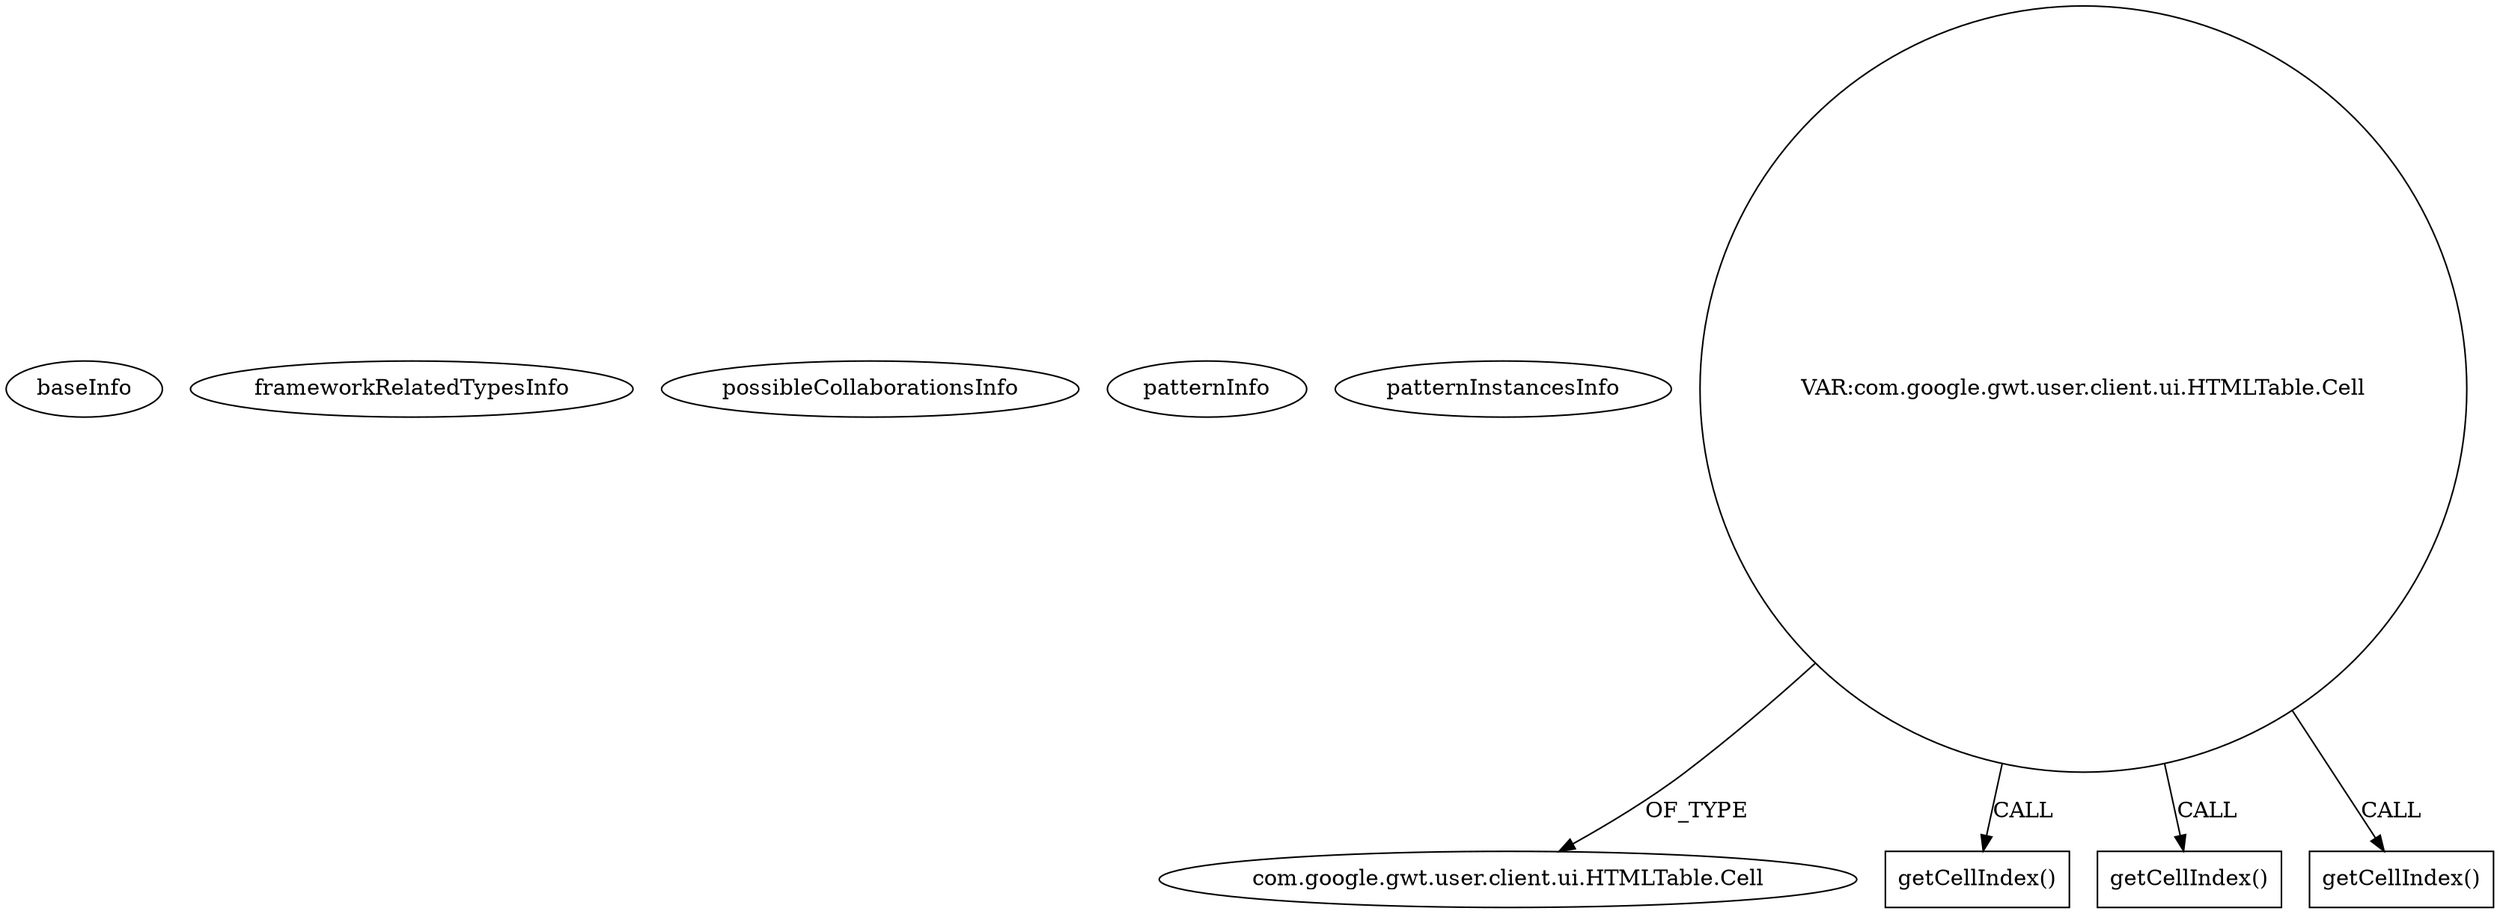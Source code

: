 digraph {
baseInfo[graphId=1889,category="pattern",isAnonymous=false,possibleRelation=false]
frameworkRelatedTypesInfo[]
possibleCollaborationsInfo[]
patternInfo[frequency=3.0,patternRootClient=null]
patternInstancesInfo[0="chrte-TemperatureWatcher~/chrte-TemperatureWatcher/TemperatureWatcher-master/src/com/google/gwt/sample/stockwatcher/client/TemperatureWatcher.java~void initiateClickHandler(com.google.gwt.sample.stockwatcher.client.DnDFlexTable,com.google.gwt.event.dom.client.ClickEvent)~1073",1="chrte-TemperatureWatcher~/chrte-TemperatureWatcher/TemperatureWatcher-master/src/com/google/gwt/sample/stockwatcher/client/TemperatureWatcher.java~TemperatureWatcher~1066"]
19[label="com.google.gwt.user.client.ui.HTMLTable.Cell",vertexType="FRAMEWORK_CLASS_TYPE",isFrameworkType=false]
17[label="VAR:com.google.gwt.user.client.ui.HTMLTable.Cell",vertexType="VARIABLE_EXPRESION",isFrameworkType=false,shape=circle]
26[label="getCellIndex()",vertexType="INSIDE_CALL",isFrameworkType=false,shape=box]
18[label="getCellIndex()",vertexType="INSIDE_CALL",isFrameworkType=false,shape=box]
24[label="getCellIndex()",vertexType="INSIDE_CALL",isFrameworkType=false,shape=box]
17->24[label="CALL"]
17->19[label="OF_TYPE"]
17->18[label="CALL"]
17->26[label="CALL"]
}
